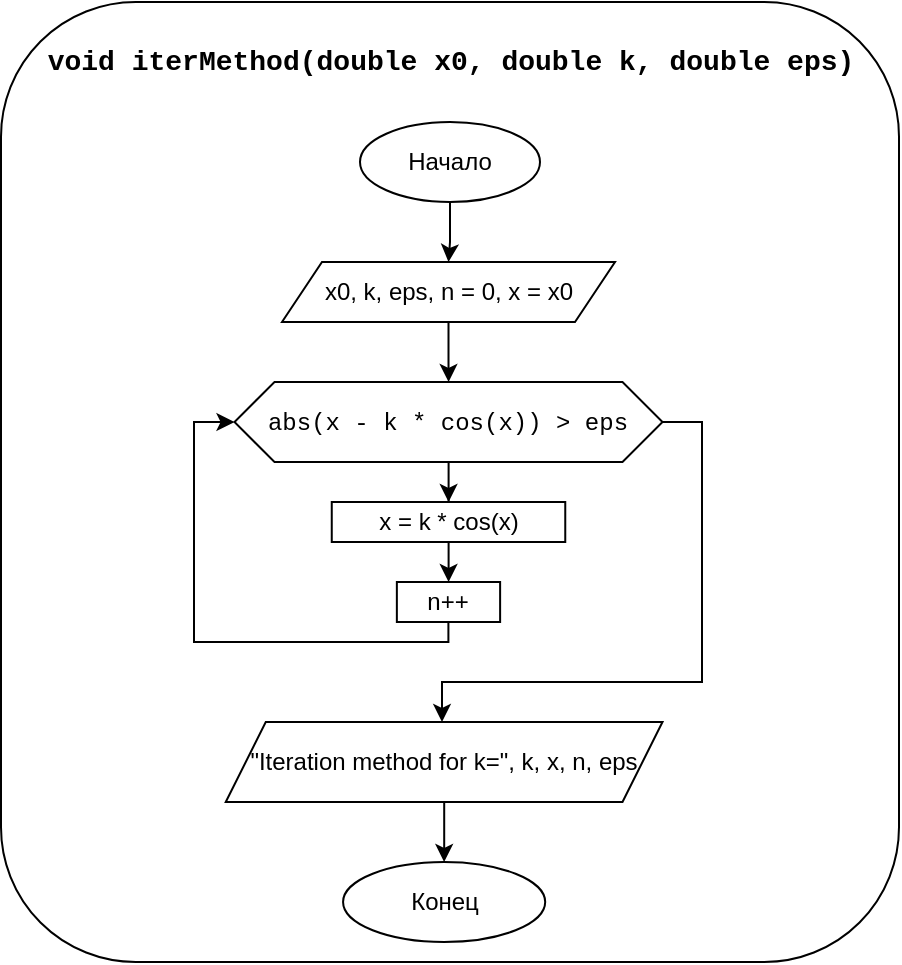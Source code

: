 <mxfile version="15.1.3" type="device"><diagram id="5WaeA8rflwK0QquqIL8G" name="Страница 1"><mxGraphModel dx="1065" dy="706" grid="1" gridSize="10" guides="1" tooltips="1" connect="1" arrows="1" fold="1" page="1" pageScale="1" pageWidth="827" pageHeight="1169" math="0" shadow="0"><root><mxCell id="0"/><mxCell id="1" parent="0"/><mxCell id="kJUybUBRXscngmUUYZpK-2" value="" style="rounded=1;whiteSpace=wrap;html=1;fillColor=none;arcSize=15;" vertex="1" parent="1"><mxGeometry x="189.5" y="20" width="449" height="480" as="geometry"/></mxCell><mxCell id="kJUybUBRXscngmUUYZpK-1" value="&lt;div style=&quot;font-family: &amp;#34;menlo&amp;#34; , &amp;#34;monaco&amp;#34; , &amp;#34;courier new&amp;#34; , monospace ; line-height: 18px&quot;&gt;&lt;font style=&quot;font-size: 14px&quot;&gt;&lt;b&gt;&lt;span&gt;void&lt;/span&gt; &lt;span&gt;iterMethod&lt;/span&gt;(&lt;span&gt;double&lt;/span&gt; x0, &lt;span&gt;double&lt;/span&gt; k, &lt;span&gt;double&lt;/span&gt; eps)&lt;/b&gt;&lt;/font&gt;&lt;/div&gt;" style="text;html=1;align=center;verticalAlign=middle;resizable=0;points=[];autosize=1;strokeColor=none;fillColor=none;" vertex="1" parent="1"><mxGeometry x="204" y="40" width="420" height="20" as="geometry"/></mxCell><mxCell id="kJUybUBRXscngmUUYZpK-8" value="" style="edgeStyle=orthogonalEdgeStyle;rounded=0;orthogonalLoop=1;jettySize=auto;html=1;" edge="1" parent="1" source="kJUybUBRXscngmUUYZpK-3" target="kJUybUBRXscngmUUYZpK-7"><mxGeometry relative="1" as="geometry"/></mxCell><mxCell id="kJUybUBRXscngmUUYZpK-3" value="x0, k, eps, n = 0, x = x0" style="shape=parallelogram;perimeter=parallelogramPerimeter;whiteSpace=wrap;html=1;fixedSize=1;fillColor=none;" vertex="1" parent="1"><mxGeometry x="330" y="150" width="166.5" height="30" as="geometry"/></mxCell><mxCell id="kJUybUBRXscngmUUYZpK-5" value="" style="edgeStyle=orthogonalEdgeStyle;rounded=0;orthogonalLoop=1;jettySize=auto;html=1;" edge="1" parent="1" source="kJUybUBRXscngmUUYZpK-4" target="kJUybUBRXscngmUUYZpK-3"><mxGeometry relative="1" as="geometry"/></mxCell><mxCell id="kJUybUBRXscngmUUYZpK-4" value="Начало" style="ellipse;whiteSpace=wrap;html=1;fillColor=none;" vertex="1" parent="1"><mxGeometry x="369" y="80" width="90" height="40" as="geometry"/></mxCell><mxCell id="kJUybUBRXscngmUUYZpK-11" value="" style="edgeStyle=orthogonalEdgeStyle;rounded=0;orthogonalLoop=1;jettySize=auto;html=1;" edge="1" parent="1" source="kJUybUBRXscngmUUYZpK-7" target="kJUybUBRXscngmUUYZpK-10"><mxGeometry relative="1" as="geometry"/></mxCell><mxCell id="kJUybUBRXscngmUUYZpK-17" value="" style="edgeStyle=orthogonalEdgeStyle;rounded=0;orthogonalLoop=1;jettySize=auto;html=1;" edge="1" parent="1" source="kJUybUBRXscngmUUYZpK-7" target="kJUybUBRXscngmUUYZpK-16"><mxGeometry relative="1" as="geometry"><Array as="points"><mxPoint x="540" y="230"/><mxPoint x="540" y="360"/><mxPoint x="410" y="360"/></Array></mxGeometry></mxCell><mxCell id="kJUybUBRXscngmUUYZpK-7" value="&lt;div style=&quot;font-family: menlo, monaco, &amp;quot;courier new&amp;quot;, monospace; line-height: 18px;&quot;&gt;&lt;span style=&quot;&quot;&gt;abs&lt;/span&gt;(&lt;span style=&quot;&quot;&gt;x&lt;/span&gt; &lt;span style=&quot;&quot;&gt;-&lt;/span&gt; k &lt;span style=&quot;&quot;&gt;*&lt;/span&gt; &lt;span style=&quot;&quot;&gt;cos&lt;/span&gt;(&lt;span style=&quot;&quot;&gt;x&lt;/span&gt;)) &lt;span style=&quot;&quot;&gt;&amp;gt;&lt;/span&gt; eps&lt;/div&gt;" style="shape=hexagon;perimeter=hexagonPerimeter2;whiteSpace=wrap;html=1;fixedSize=1;fillColor=none;" vertex="1" parent="1"><mxGeometry x="306.25" y="210" width="214" height="40" as="geometry"/></mxCell><mxCell id="kJUybUBRXscngmUUYZpK-9" style="edgeStyle=orthogonalEdgeStyle;rounded=0;orthogonalLoop=1;jettySize=auto;html=1;exitX=0.5;exitY=1;exitDx=0;exitDy=0;" edge="1" parent="1" source="kJUybUBRXscngmUUYZpK-7" target="kJUybUBRXscngmUUYZpK-7"><mxGeometry relative="1" as="geometry"/></mxCell><mxCell id="kJUybUBRXscngmUUYZpK-13" value="" style="edgeStyle=orthogonalEdgeStyle;rounded=0;orthogonalLoop=1;jettySize=auto;html=1;" edge="1" parent="1" source="kJUybUBRXscngmUUYZpK-10" target="kJUybUBRXscngmUUYZpK-12"><mxGeometry relative="1" as="geometry"/></mxCell><mxCell id="kJUybUBRXscngmUUYZpK-10" value="x = k * cos(x)" style="whiteSpace=wrap;html=1;fillColor=none;" vertex="1" parent="1"><mxGeometry x="354.88" y="270" width="116.75" height="20" as="geometry"/></mxCell><mxCell id="kJUybUBRXscngmUUYZpK-15" value="" style="edgeStyle=orthogonalEdgeStyle;rounded=0;orthogonalLoop=1;jettySize=auto;html=1;entryX=0;entryY=0.5;entryDx=0;entryDy=0;" edge="1" parent="1" source="kJUybUBRXscngmUUYZpK-12" target="kJUybUBRXscngmUUYZpK-7"><mxGeometry relative="1" as="geometry"><mxPoint x="413.2" y="390" as="targetPoint"/><Array as="points"><mxPoint x="413" y="340"/><mxPoint x="286" y="340"/><mxPoint x="286" y="230"/></Array></mxGeometry></mxCell><mxCell id="kJUybUBRXscngmUUYZpK-12" value="n++" style="whiteSpace=wrap;html=1;fillColor=none;" vertex="1" parent="1"><mxGeometry x="387.43" y="310" width="51.63" height="20" as="geometry"/></mxCell><mxCell id="kJUybUBRXscngmUUYZpK-19" value="" style="edgeStyle=orthogonalEdgeStyle;rounded=0;orthogonalLoop=1;jettySize=auto;html=1;" edge="1" parent="1" source="kJUybUBRXscngmUUYZpK-16" target="kJUybUBRXscngmUUYZpK-18"><mxGeometry relative="1" as="geometry"/></mxCell><mxCell id="kJUybUBRXscngmUUYZpK-16" value="&quot;Iteration method for k=&quot;, k, x, n, eps" style="shape=parallelogram;perimeter=parallelogramPerimeter;whiteSpace=wrap;html=1;fixedSize=1;fillColor=none;" vertex="1" parent="1"><mxGeometry x="301.88" y="380" width="218.37" height="40" as="geometry"/></mxCell><mxCell id="kJUybUBRXscngmUUYZpK-18" value="Конец" style="ellipse;whiteSpace=wrap;html=1;fillColor=none;" vertex="1" parent="1"><mxGeometry x="360.53" y="450" width="101.07" height="40" as="geometry"/></mxCell></root></mxGraphModel></diagram></mxfile>
